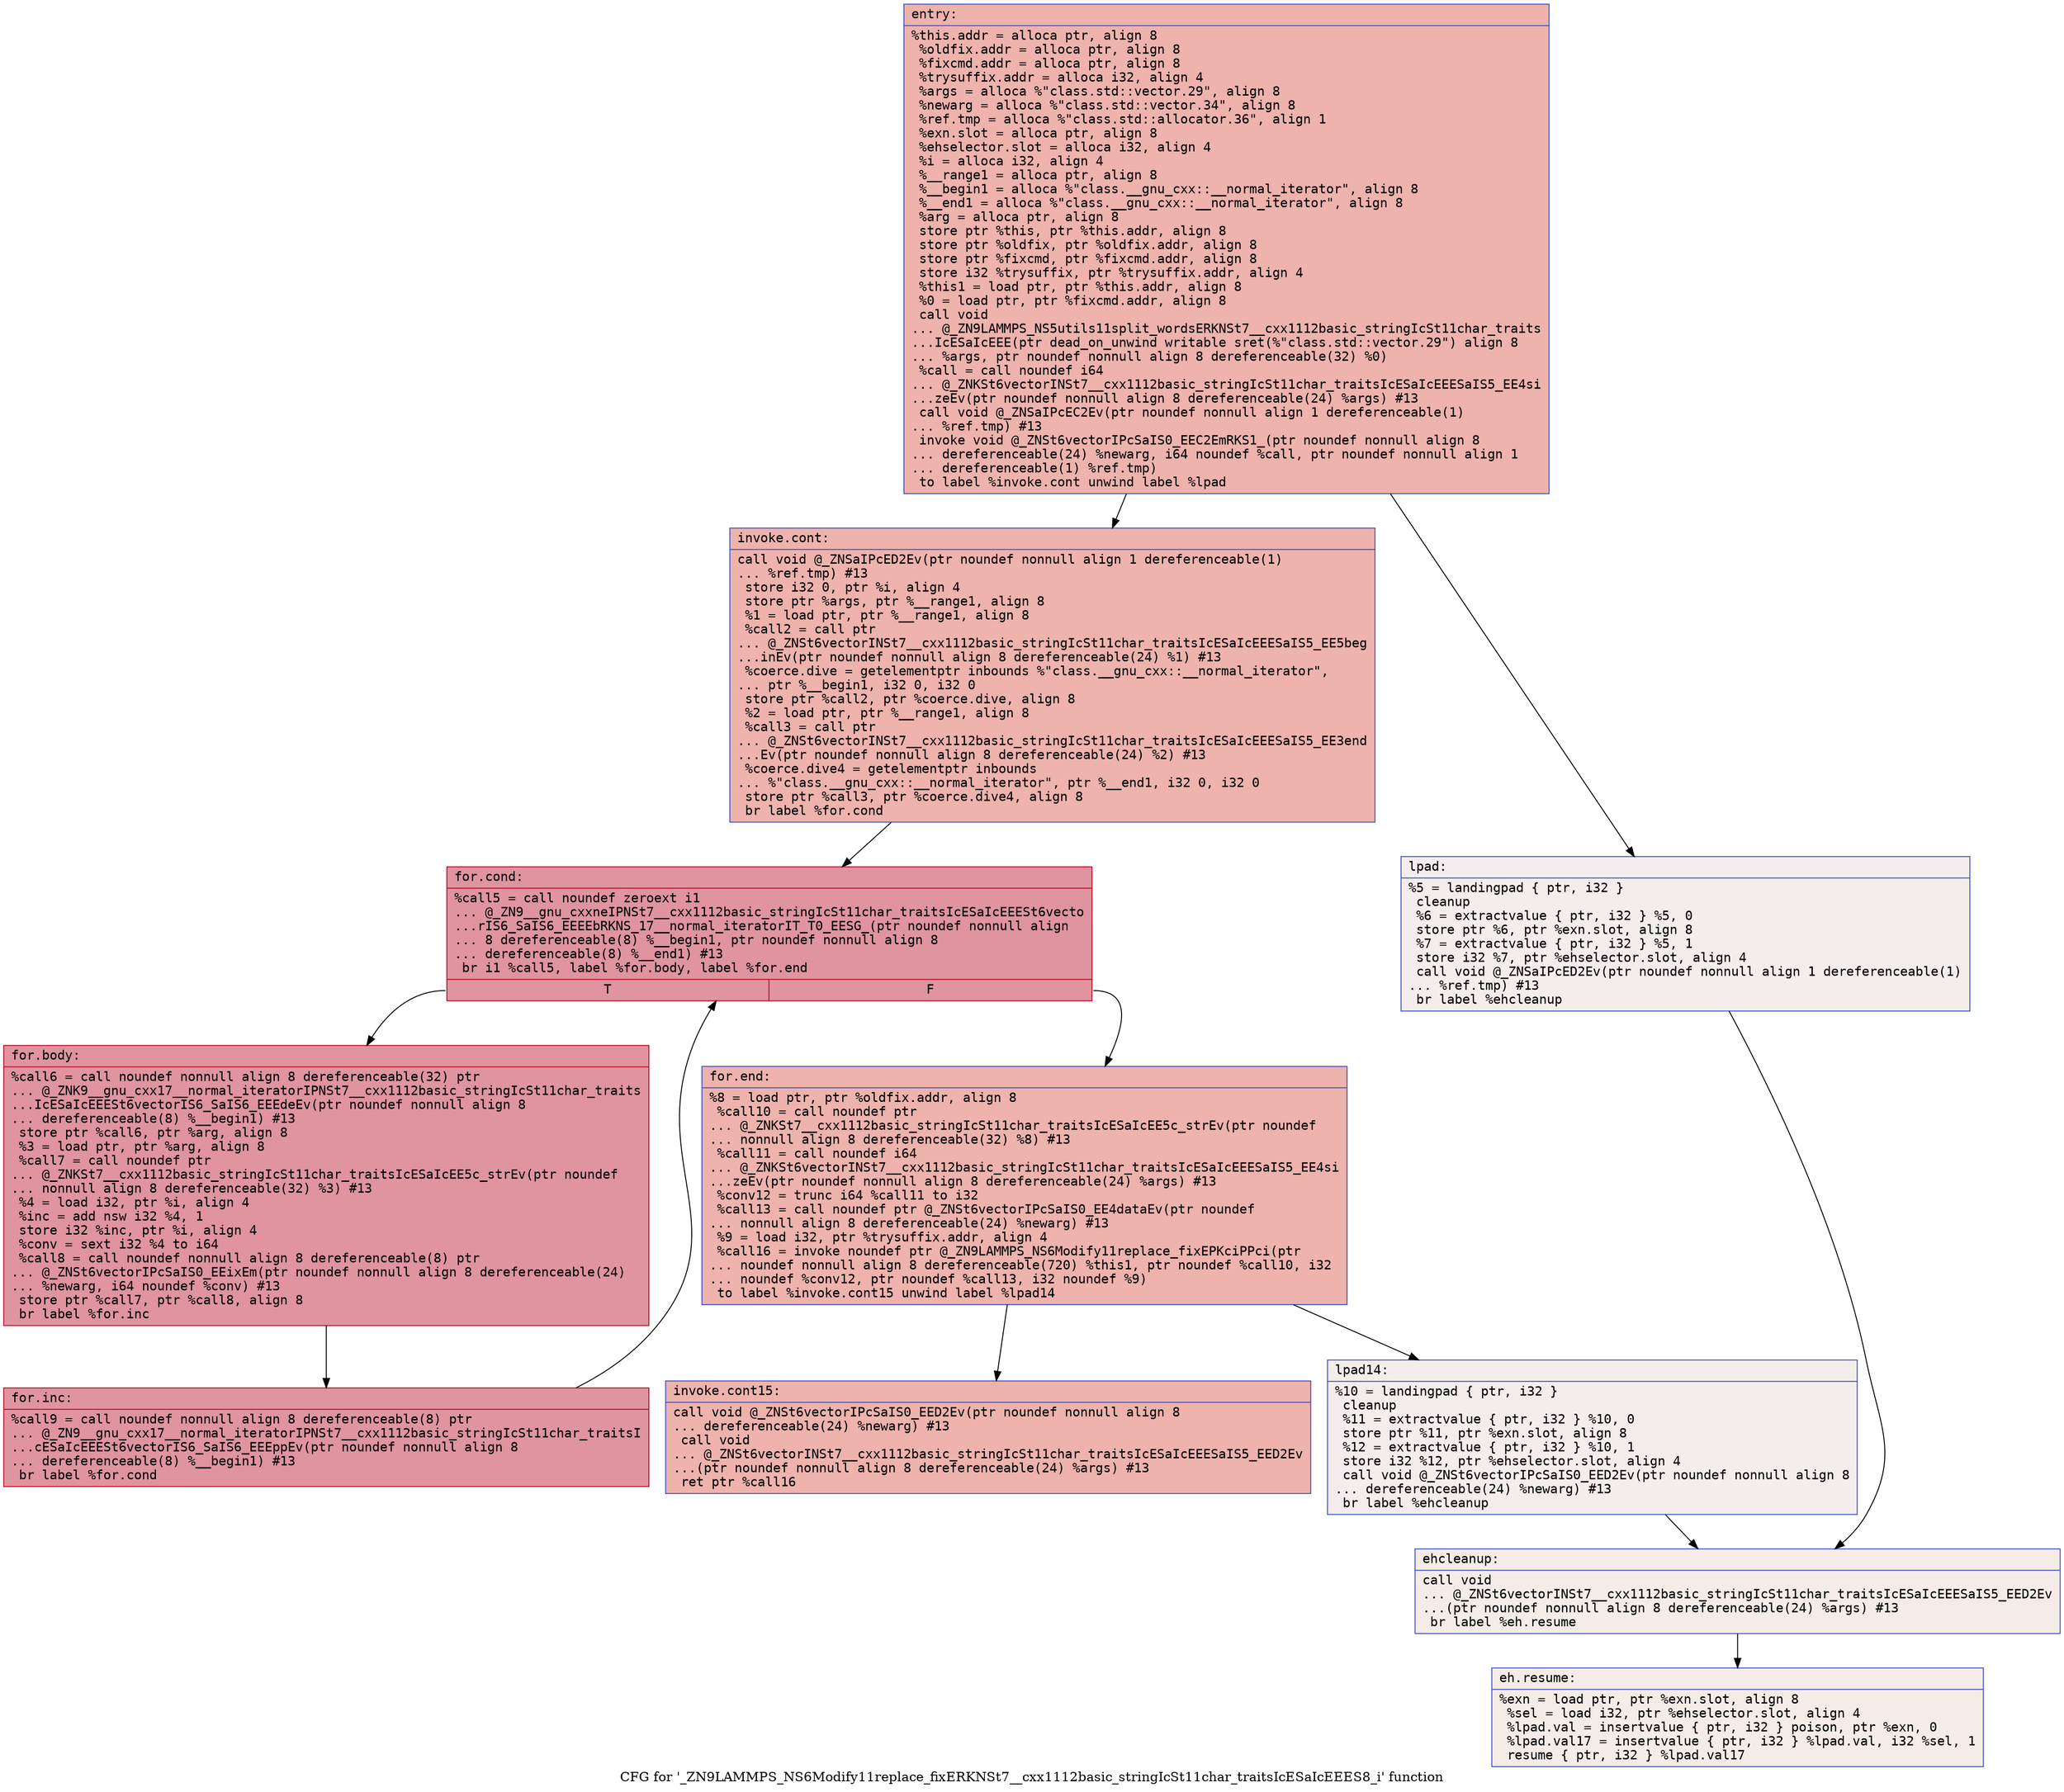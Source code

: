 digraph "CFG for '_ZN9LAMMPS_NS6Modify11replace_fixERKNSt7__cxx1112basic_stringIcSt11char_traitsIcESaIcEEES8_i' function" {
	label="CFG for '_ZN9LAMMPS_NS6Modify11replace_fixERKNSt7__cxx1112basic_stringIcSt11char_traitsIcESaIcEEES8_i' function";

	Node0x561f16393ab0 [shape=record,color="#3d50c3ff", style=filled, fillcolor="#d6524470" fontname="Courier",label="{entry:\l|  %this.addr = alloca ptr, align 8\l  %oldfix.addr = alloca ptr, align 8\l  %fixcmd.addr = alloca ptr, align 8\l  %trysuffix.addr = alloca i32, align 4\l  %args = alloca %\"class.std::vector.29\", align 8\l  %newarg = alloca %\"class.std::vector.34\", align 8\l  %ref.tmp = alloca %\"class.std::allocator.36\", align 1\l  %exn.slot = alloca ptr, align 8\l  %ehselector.slot = alloca i32, align 4\l  %i = alloca i32, align 4\l  %__range1 = alloca ptr, align 8\l  %__begin1 = alloca %\"class.__gnu_cxx::__normal_iterator\", align 8\l  %__end1 = alloca %\"class.__gnu_cxx::__normal_iterator\", align 8\l  %arg = alloca ptr, align 8\l  store ptr %this, ptr %this.addr, align 8\l  store ptr %oldfix, ptr %oldfix.addr, align 8\l  store ptr %fixcmd, ptr %fixcmd.addr, align 8\l  store i32 %trysuffix, ptr %trysuffix.addr, align 4\l  %this1 = load ptr, ptr %this.addr, align 8\l  %0 = load ptr, ptr %fixcmd.addr, align 8\l  call void\l... @_ZN9LAMMPS_NS5utils11split_wordsERKNSt7__cxx1112basic_stringIcSt11char_traits\l...IcESaIcEEE(ptr dead_on_unwind writable sret(%\"class.std::vector.29\") align 8\l... %args, ptr noundef nonnull align 8 dereferenceable(32) %0)\l  %call = call noundef i64\l... @_ZNKSt6vectorINSt7__cxx1112basic_stringIcSt11char_traitsIcESaIcEEESaIS5_EE4si\l...zeEv(ptr noundef nonnull align 8 dereferenceable(24) %args) #13\l  call void @_ZNSaIPcEC2Ev(ptr noundef nonnull align 1 dereferenceable(1)\l... %ref.tmp) #13\l  invoke void @_ZNSt6vectorIPcSaIS0_EEC2EmRKS1_(ptr noundef nonnull align 8\l... dereferenceable(24) %newarg, i64 noundef %call, ptr noundef nonnull align 1\l... dereferenceable(1) %ref.tmp)\l          to label %invoke.cont unwind label %lpad\l}"];
	Node0x561f16393ab0 -> Node0x561f16394cf0[tooltip="entry -> invoke.cont\nProbability 100.00%" ];
	Node0x561f16393ab0 -> Node0x561f16394d70[tooltip="entry -> lpad\nProbability 0.00%" ];
	Node0x561f16394cf0 [shape=record,color="#3d50c3ff", style=filled, fillcolor="#d6524470" fontname="Courier",label="{invoke.cont:\l|  call void @_ZNSaIPcED2Ev(ptr noundef nonnull align 1 dereferenceable(1)\l... %ref.tmp) #13\l  store i32 0, ptr %i, align 4\l  store ptr %args, ptr %__range1, align 8\l  %1 = load ptr, ptr %__range1, align 8\l  %call2 = call ptr\l... @_ZNSt6vectorINSt7__cxx1112basic_stringIcSt11char_traitsIcESaIcEEESaIS5_EE5beg\l...inEv(ptr noundef nonnull align 8 dereferenceable(24) %1) #13\l  %coerce.dive = getelementptr inbounds %\"class.__gnu_cxx::__normal_iterator\",\l... ptr %__begin1, i32 0, i32 0\l  store ptr %call2, ptr %coerce.dive, align 8\l  %2 = load ptr, ptr %__range1, align 8\l  %call3 = call ptr\l... @_ZNSt6vectorINSt7__cxx1112basic_stringIcSt11char_traitsIcESaIcEEESaIS5_EE3end\l...Ev(ptr noundef nonnull align 8 dereferenceable(24) %2) #13\l  %coerce.dive4 = getelementptr inbounds\l... %\"class.__gnu_cxx::__normal_iterator\", ptr %__end1, i32 0, i32 0\l  store ptr %call3, ptr %coerce.dive4, align 8\l  br label %for.cond\l}"];
	Node0x561f16394cf0 -> Node0x561f16395990[tooltip="invoke.cont -> for.cond\nProbability 100.00%" ];
	Node0x561f16395990 [shape=record,color="#b70d28ff", style=filled, fillcolor="#b70d2870" fontname="Courier",label="{for.cond:\l|  %call5 = call noundef zeroext i1\l... @_ZN9__gnu_cxxneIPNSt7__cxx1112basic_stringIcSt11char_traitsIcESaIcEEESt6vecto\l...rIS6_SaIS6_EEEEbRKNS_17__normal_iteratorIT_T0_EESG_(ptr noundef nonnull align\l... 8 dereferenceable(8) %__begin1, ptr noundef nonnull align 8\l... dereferenceable(8) %__end1) #13\l  br i1 %call5, label %for.body, label %for.end\l|{<s0>T|<s1>F}}"];
	Node0x561f16395990:s0 -> Node0x561f16395c70[tooltip="for.cond -> for.body\nProbability 96.88%" ];
	Node0x561f16395990:s1 -> Node0x561f16395cf0[tooltip="for.cond -> for.end\nProbability 3.12%" ];
	Node0x561f16395c70 [shape=record,color="#b70d28ff", style=filled, fillcolor="#b70d2870" fontname="Courier",label="{for.body:\l|  %call6 = call noundef nonnull align 8 dereferenceable(32) ptr\l... @_ZNK9__gnu_cxx17__normal_iteratorIPNSt7__cxx1112basic_stringIcSt11char_traits\l...IcESaIcEEESt6vectorIS6_SaIS6_EEEdeEv(ptr noundef nonnull align 8\l... dereferenceable(8) %__begin1) #13\l  store ptr %call6, ptr %arg, align 8\l  %3 = load ptr, ptr %arg, align 8\l  %call7 = call noundef ptr\l... @_ZNKSt7__cxx1112basic_stringIcSt11char_traitsIcESaIcEE5c_strEv(ptr noundef\l... nonnull align 8 dereferenceable(32) %3) #13\l  %4 = load i32, ptr %i, align 4\l  %inc = add nsw i32 %4, 1\l  store i32 %inc, ptr %i, align 4\l  %conv = sext i32 %4 to i64\l  %call8 = call noundef nonnull align 8 dereferenceable(8) ptr\l... @_ZNSt6vectorIPcSaIS0_EEixEm(ptr noundef nonnull align 8 dereferenceable(24)\l... %newarg, i64 noundef %conv) #13\l  store ptr %call7, ptr %call8, align 8\l  br label %for.inc\l}"];
	Node0x561f16395c70 -> Node0x561f16396540[tooltip="for.body -> for.inc\nProbability 100.00%" ];
	Node0x561f16396540 [shape=record,color="#b70d28ff", style=filled, fillcolor="#b70d2870" fontname="Courier",label="{for.inc:\l|  %call9 = call noundef nonnull align 8 dereferenceable(8) ptr\l... @_ZN9__gnu_cxx17__normal_iteratorIPNSt7__cxx1112basic_stringIcSt11char_traitsI\l...cESaIcEEESt6vectorIS6_SaIS6_EEEppEv(ptr noundef nonnull align 8\l... dereferenceable(8) %__begin1) #13\l  br label %for.cond\l}"];
	Node0x561f16396540 -> Node0x561f16395990[tooltip="for.inc -> for.cond\nProbability 100.00%" ];
	Node0x561f16394d70 [shape=record,color="#3d50c3ff", style=filled, fillcolor="#e5d8d170" fontname="Courier",label="{lpad:\l|  %5 = landingpad \{ ptr, i32 \}\l          cleanup\l  %6 = extractvalue \{ ptr, i32 \} %5, 0\l  store ptr %6, ptr %exn.slot, align 8\l  %7 = extractvalue \{ ptr, i32 \} %5, 1\l  store i32 %7, ptr %ehselector.slot, align 4\l  call void @_ZNSaIPcED2Ev(ptr noundef nonnull align 1 dereferenceable(1)\l... %ref.tmp) #13\l  br label %ehcleanup\l}"];
	Node0x561f16394d70 -> Node0x561f16396bc0[tooltip="lpad -> ehcleanup\nProbability 100.00%" ];
	Node0x561f16395cf0 [shape=record,color="#3d50c3ff", style=filled, fillcolor="#d6524470" fontname="Courier",label="{for.end:\l|  %8 = load ptr, ptr %oldfix.addr, align 8\l  %call10 = call noundef ptr\l... @_ZNKSt7__cxx1112basic_stringIcSt11char_traitsIcESaIcEE5c_strEv(ptr noundef\l... nonnull align 8 dereferenceable(32) %8) #13\l  %call11 = call noundef i64\l... @_ZNKSt6vectorINSt7__cxx1112basic_stringIcSt11char_traitsIcESaIcEEESaIS5_EE4si\l...zeEv(ptr noundef nonnull align 8 dereferenceable(24) %args) #13\l  %conv12 = trunc i64 %call11 to i32\l  %call13 = call noundef ptr @_ZNSt6vectorIPcSaIS0_EE4dataEv(ptr noundef\l... nonnull align 8 dereferenceable(24) %newarg) #13\l  %9 = load i32, ptr %trysuffix.addr, align 4\l  %call16 = invoke noundef ptr @_ZN9LAMMPS_NS6Modify11replace_fixEPKciPPci(ptr\l... noundef nonnull align 8 dereferenceable(720) %this1, ptr noundef %call10, i32\l... noundef %conv12, ptr noundef %call13, i32 noundef %9)\l          to label %invoke.cont15 unwind label %lpad14\l}"];
	Node0x561f16395cf0 -> Node0x561f163970f0[tooltip="for.end -> invoke.cont15\nProbability 100.00%" ];
	Node0x561f16395cf0 -> Node0x561f16397140[tooltip="for.end -> lpad14\nProbability 0.00%" ];
	Node0x561f163970f0 [shape=record,color="#3d50c3ff", style=filled, fillcolor="#d6524470" fontname="Courier",label="{invoke.cont15:\l|  call void @_ZNSt6vectorIPcSaIS0_EED2Ev(ptr noundef nonnull align 8\l... dereferenceable(24) %newarg) #13\l  call void\l... @_ZNSt6vectorINSt7__cxx1112basic_stringIcSt11char_traitsIcESaIcEEESaIS5_EED2Ev\l...(ptr noundef nonnull align 8 dereferenceable(24) %args) #13\l  ret ptr %call16\l}"];
	Node0x561f16397140 [shape=record,color="#3d50c3ff", style=filled, fillcolor="#e5d8d170" fontname="Courier",label="{lpad14:\l|  %10 = landingpad \{ ptr, i32 \}\l          cleanup\l  %11 = extractvalue \{ ptr, i32 \} %10, 0\l  store ptr %11, ptr %exn.slot, align 8\l  %12 = extractvalue \{ ptr, i32 \} %10, 1\l  store i32 %12, ptr %ehselector.slot, align 4\l  call void @_ZNSt6vectorIPcSaIS0_EED2Ev(ptr noundef nonnull align 8\l... dereferenceable(24) %newarg) #13\l  br label %ehcleanup\l}"];
	Node0x561f16397140 -> Node0x561f16396bc0[tooltip="lpad14 -> ehcleanup\nProbability 100.00%" ];
	Node0x561f16396bc0 [shape=record,color="#3d50c3ff", style=filled, fillcolor="#ead5c970" fontname="Courier",label="{ehcleanup:\l|  call void\l... @_ZNSt6vectorINSt7__cxx1112basic_stringIcSt11char_traitsIcESaIcEEESaIS5_EED2Ev\l...(ptr noundef nonnull align 8 dereferenceable(24) %args) #13\l  br label %eh.resume\l}"];
	Node0x561f16396bc0 -> Node0x561f16397bb0[tooltip="ehcleanup -> eh.resume\nProbability 100.00%" ];
	Node0x561f16397bb0 [shape=record,color="#3d50c3ff", style=filled, fillcolor="#ead5c970" fontname="Courier",label="{eh.resume:\l|  %exn = load ptr, ptr %exn.slot, align 8\l  %sel = load i32, ptr %ehselector.slot, align 4\l  %lpad.val = insertvalue \{ ptr, i32 \} poison, ptr %exn, 0\l  %lpad.val17 = insertvalue \{ ptr, i32 \} %lpad.val, i32 %sel, 1\l  resume \{ ptr, i32 \} %lpad.val17\l}"];
}
